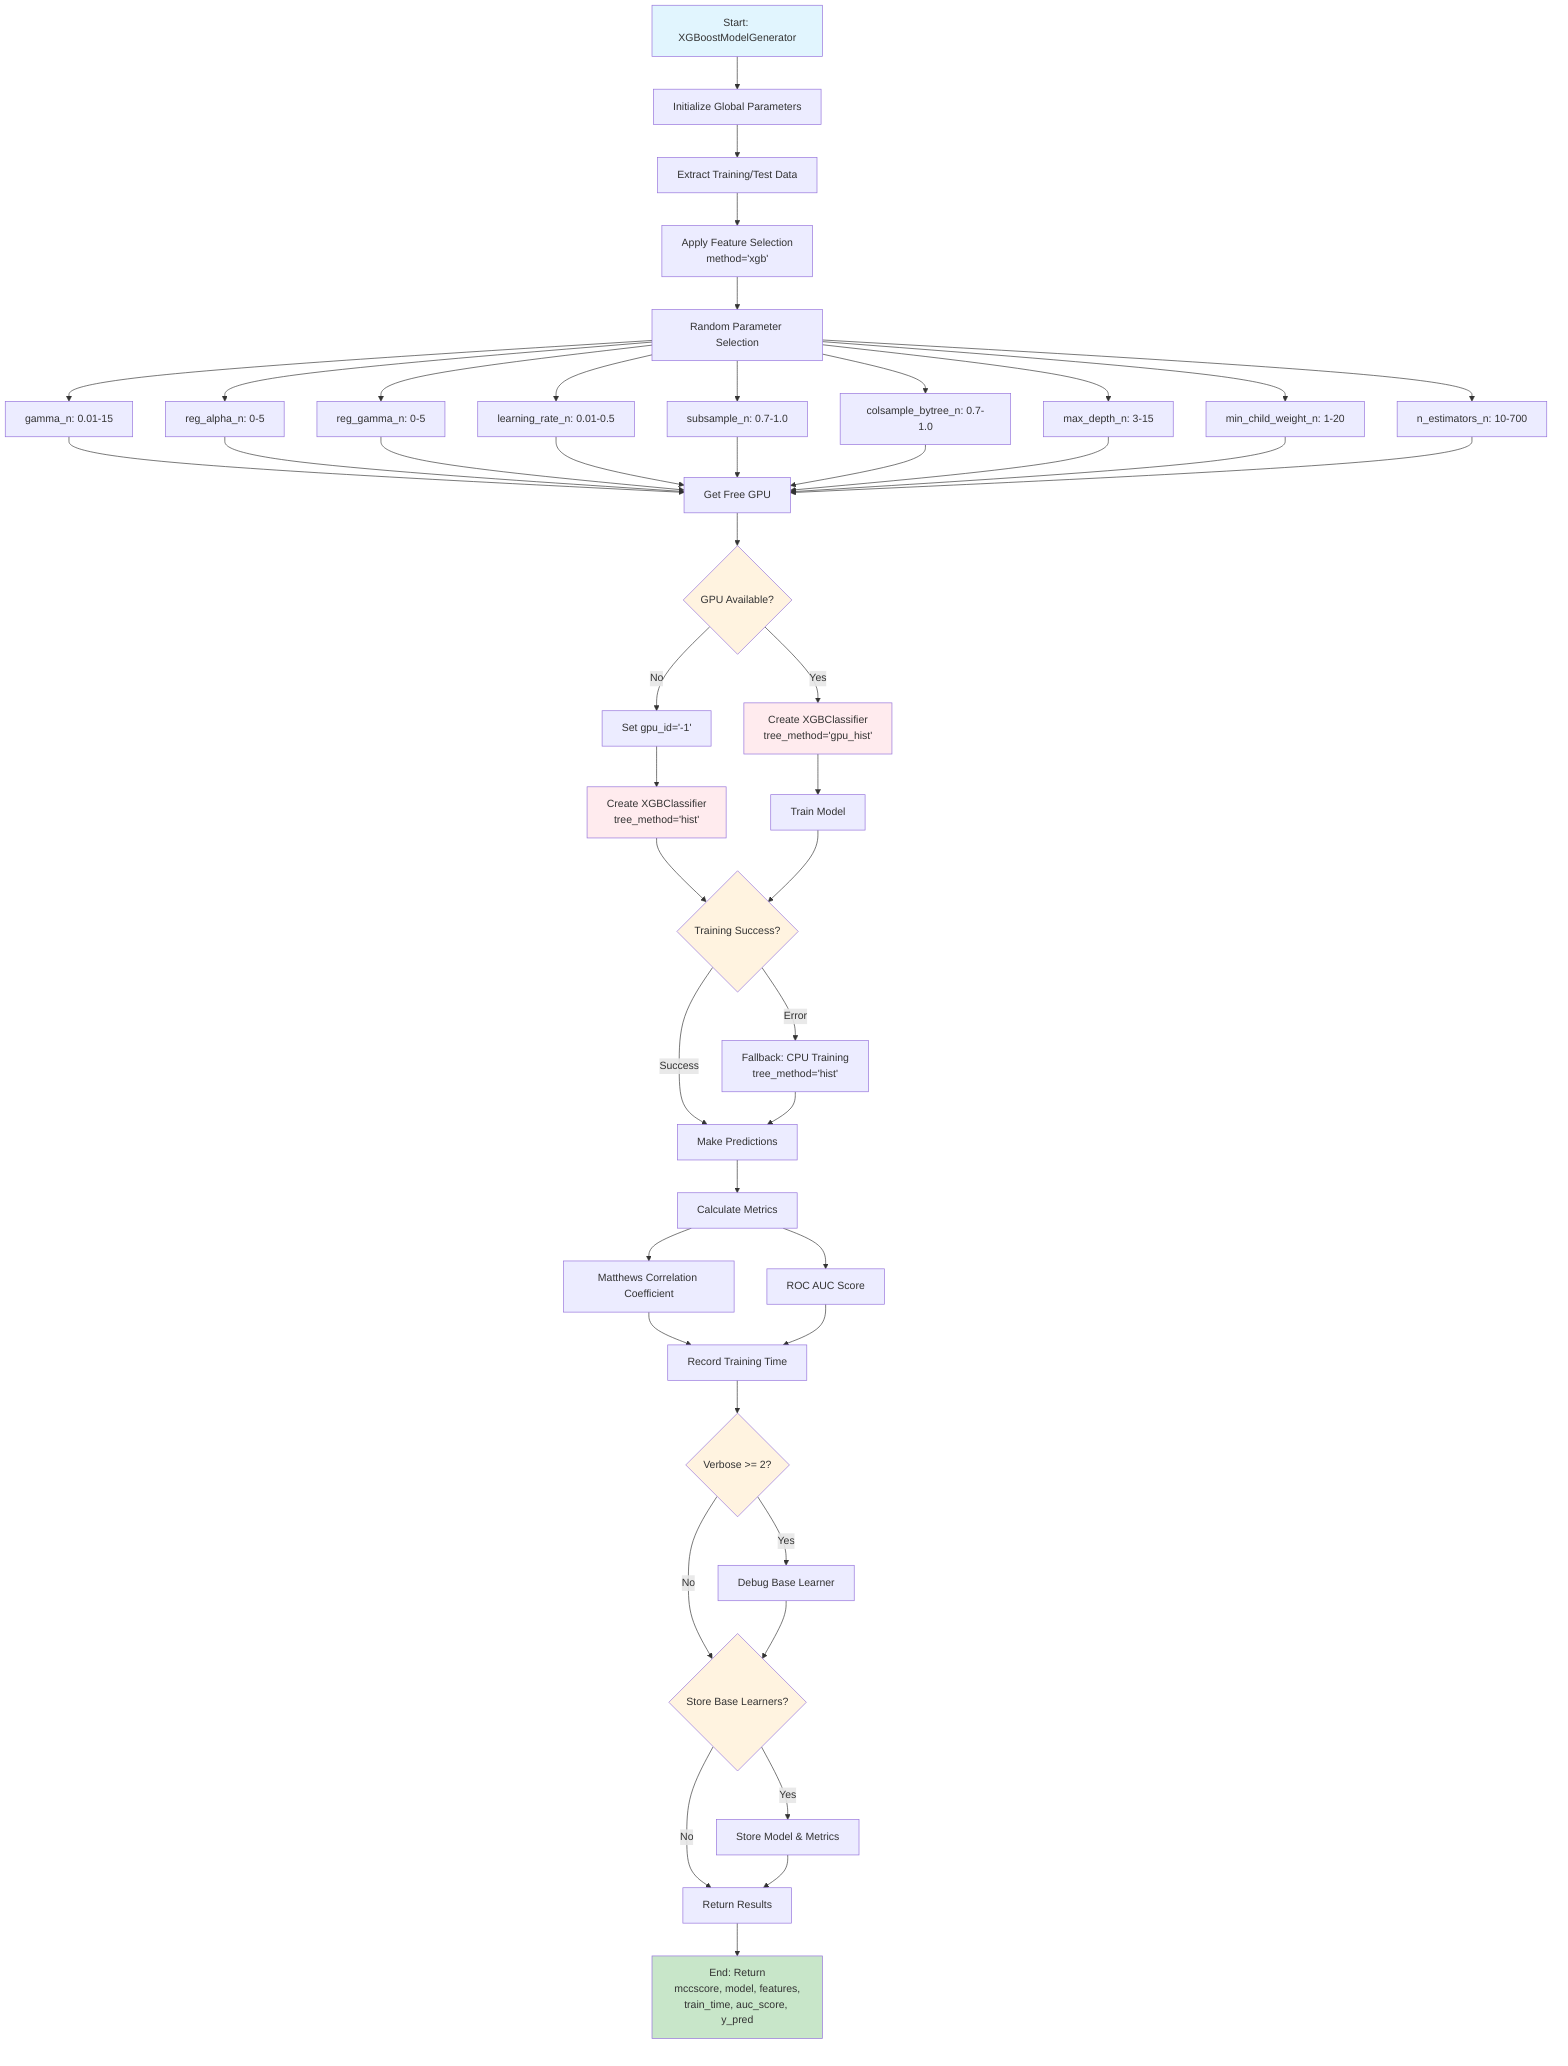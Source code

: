 flowchart TD
    A[Start: XGBoostModelGenerator] --> B[Initialize Global Parameters]
    B --> C[Extract Training/Test Data]
    C --> D[Apply Feature Selection<br/>method='xgb']
    
    D --> E[Random Parameter Selection]
    E --> E1[gamma_n: 0.01-15]
    E --> E2[reg_alpha_n: 0-5]
    E --> E3[reg_gamma_n: 0-5]
    E --> E4[learning_rate_n: 0.01-0.5]
    E --> E5[subsample_n: 0.7-1.0]
    E --> E6[colsample_bytree_n: 0.7-1.0]
    E --> E7[max_depth_n: 3-15]
    E --> E8[min_child_weight_n: 1-20]
    E --> E9[n_estimators_n: 10-700]
    
    E1 --> F[Get Free GPU]
    E2 --> F
    E3 --> F
    E4 --> F
    E5 --> F
    E6 --> F
    E7 --> F
    E8 --> F
    E9 --> F
    
    F --> G{GPU Available?}
    G -->|Yes| H[Create XGBClassifier<br/>tree_method='gpu_hist']
    G -->|No| I[Set gpu_id='-1']
    
    H --> J[Train Model]
    I --> K[Create XGBClassifier<br/>tree_method='hist']
    K --> L{Training Success?}
    J --> L
    
    L -->|Success| M[Make Predictions]
    L -->|Error| N[Fallback: CPU Training<br/>tree_method='hist']
    N --> M
    
    M --> O[Calculate Metrics]
    O --> P[Matthews Correlation Coefficient]
    O --> Q[ROC AUC Score]
    
    P --> R[Record Training Time]
    Q --> R
    
    R --> S{Verbose >= 2?}
    S -->|Yes| T[Debug Base Learner]
    S -->|No| U{Store Base Learners?}
    T --> U
    
    U -->|Yes| V[Store Model & Metrics]
    U -->|No| W[Return Results]
    V --> W
    
    W --> X[End: Return<br/>mccscore, model, features,<br/>train_time, auc_score, y_pred]
    
    style A fill:#e1f5fe
    style X fill:#c8e6c9
    style G fill:#fff3e0
    style L fill:#fff3e0
    style S fill:#fff3e0
    style U fill:#fff3e0
    style H fill:#ffebee
    style K fill:#ffebee